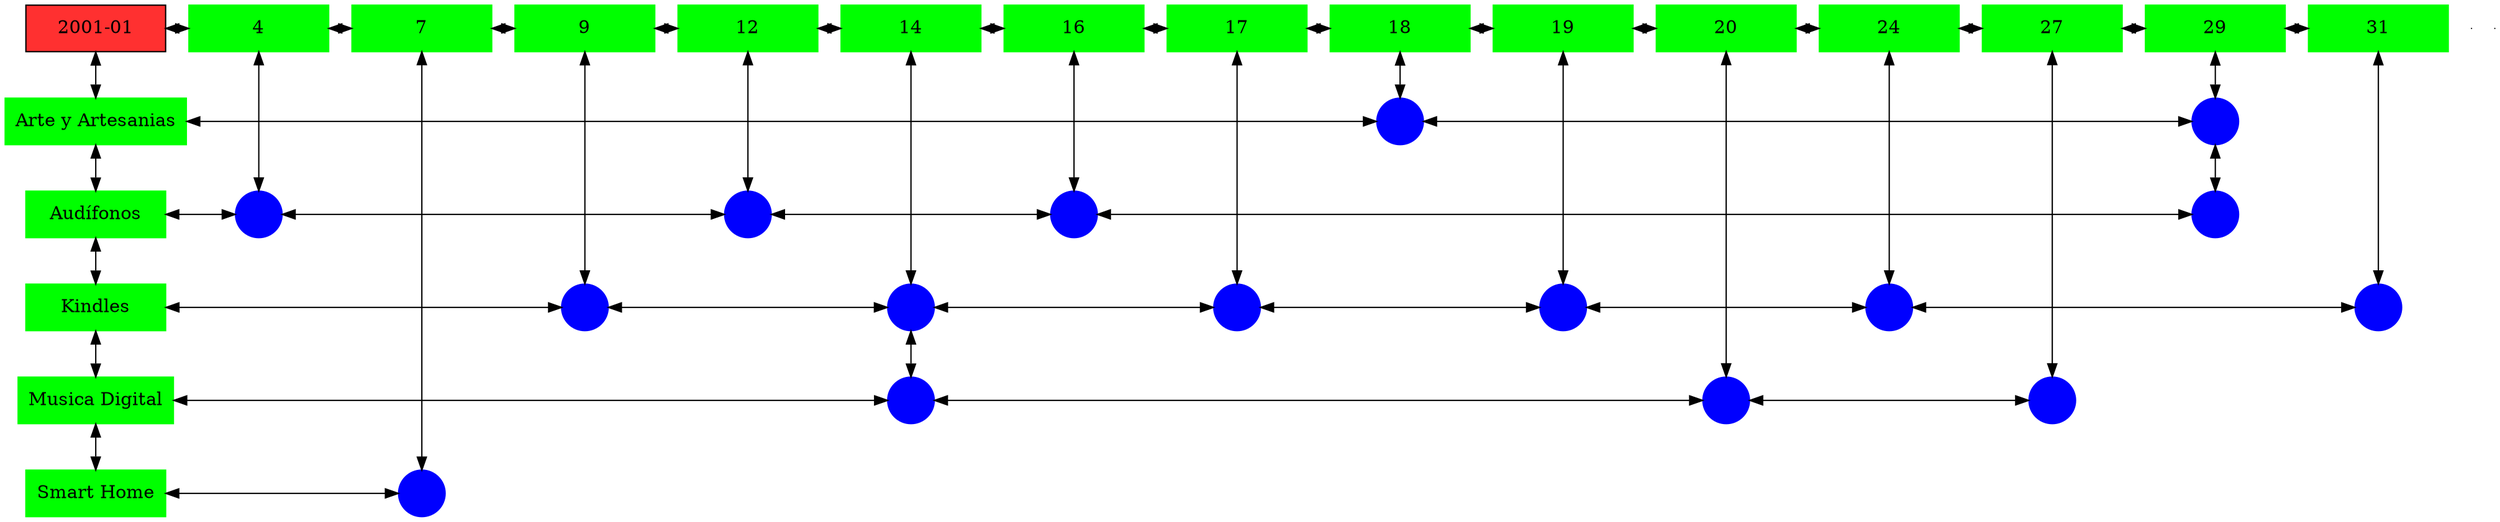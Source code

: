 digraph G{
node[shape="box"];
nodeMt[ label = "2001-01", width = 1.5, style = filled, fillcolor = firebrick1, group = 1 ];
e0[ shape = point, width = 0 ];
e1[ shape = point, width = 0 ];
node0xc001e3ea00[label="4",color=green,style =filled,width = 1.5 group=4];
nodeMt->node0xc001e3ea00[dir="both"];
{rank=same;nodeMt;node0xc001e3ea00;}
node0xc00209e5f0[label="7",color=green,style =filled,width = 1.5 group=7];
node0xc001e3ea00->node0xc00209e5f0[dir="both"];
{rank=same;node0xc001e3ea00;node0xc00209e5f0;}
node0xc001fa28c0[label="9",color=green,style =filled,width = 1.5 group=9];
node0xc00209e5f0->node0xc001fa28c0[dir="both"];
{rank=same;node0xc00209e5f0;node0xc001fa28c0;}
node0xc001efb400[label="12",color=green,style =filled,width = 1.5 group=12];
node0xc001fa28c0->node0xc001efb400[dir="both"];
{rank=same;node0xc001fa28c0;node0xc001efb400;}
node0xc00202e370[label="14",color=green,style =filled,width = 1.5 group=14];
node0xc001efb400->node0xc00202e370[dir="both"];
{rank=same;node0xc001efb400;node0xc00202e370;}
node0xc001f93720[label="16",color=green,style =filled,width = 1.5 group=16];
node0xc00202e370->node0xc001f93720[dir="both"];
{rank=same;node0xc00202e370;node0xc001f93720;}
node0xc001ff29b0[label="17",color=green,style =filled,width = 1.5 group=17];
node0xc001f93720->node0xc001ff29b0[dir="both"];
{rank=same;node0xc001f93720;node0xc001ff29b0;}
node0xc002285e50[label="18",color=green,style =filled,width = 1.5 group=18];
node0xc001ff29b0->node0xc002285e50[dir="both"];
{rank=same;node0xc001ff29b0;node0xc002285e50;}
node0xc001f66370[label="19",color=green,style =filled,width = 1.5 group=19];
node0xc002285e50->node0xc001f66370[dir="both"];
{rank=same;node0xc002285e50;node0xc001f66370;}
node0xc0020e03c0[label="20",color=green,style =filled,width = 1.5 group=20];
node0xc001f66370->node0xc0020e03c0[dir="both"];
{rank=same;node0xc001f66370;node0xc0020e03c0;}
node0xc002217d60[label="24",color=green,style =filled,width = 1.5 group=24];
node0xc0020e03c0->node0xc002217d60[dir="both"];
{rank=same;node0xc0020e03c0;node0xc002217d60;}
node0xc001edac80[label="27",color=green,style =filled,width = 1.5 group=27];
node0xc002217d60->node0xc001edac80[dir="both"];
{rank=same;node0xc002217d60;node0xc001edac80;}
node0xc002021720[label="29",color=green,style =filled,width = 1.5 group=29];
node0xc001edac80->node0xc002021720[dir="both"];
{rank=same;node0xc001edac80;node0xc002021720;}
node0xc001ea6e10[label="31",color=green,style =filled,width = 1.5 group=31];
node0xc002021720->node0xc001ea6e10[dir="both"];
{rank=same;node0xc002021720;node0xc001ea6e10;}
node0xc0020216d0[label="Arte y Artesanias",color=green,style =filled width = 1.5 group=1];
node0xc002287900[label="",color=blue,style =filled, width = 0.5 group=18 shape=circle];
node0xc0020216d0->node0xc002287900[dir="both"];
{rank=same;node0xc0020216d0;node0xc002287900;}
node0xc002027000[label="",color=blue,style =filled, width = 0.5 group=29 shape=circle];
node0xc002287900->node0xc002027000[dir="both"];
{rank=same;node0xc002027000;node0xc002287900;}
node0xc001e3e9b0[label="Audífonos",color=green,style =filled width = 1.5 group=1];
node0xc001e2b680[label="",color=blue,style =filled, width = 0.5 group=4 shape=circle];
node0xc001e3e9b0->node0xc001e2b680[dir="both"];
{rank=same;node0xc001e3e9b0;node0xc001e2b680;}
node0xc001f00000[label="",color=blue,style =filled, width = 0.5 group=12 shape=circle];
node0xc001e2b680->node0xc001f00000[dir="both"];
{rank=same;node0xc001f00000;node0xc001e2b680;}
node0xc001f98300[label="",color=blue,style =filled, width = 0.5 group=16 shape=circle];
node0xc001f00000->node0xc001f98300[dir="both"];
{rank=same;node0xc001f98300;node0xc001f00000;}
node0xc002184480[label="",color=blue,style =filled, width = 0.5 group=29 shape=circle];
node0xc001f98300->node0xc002184480[dir="both"];
{rank=same;node0xc002184480;node0xc001f98300;}
node0xc001ea6dc0[label="Kindles",color=green,style =filled width = 1.5 group=1];
node0xc001f98e80[label="",color=blue,style =filled, width = 0.5 group=9 shape=circle];
node0xc001ea6dc0->node0xc001f98e80[dir="both"];
{rank=same;node0xc001ea6dc0;node0xc001f98e80;}
node0xc002027900[label="",color=blue,style =filled, width = 0.5 group=14 shape=circle];
node0xc001f98e80->node0xc002027900[dir="both"];
{rank=same;node0xc002027900;node0xc001f98e80;}
node0xc001fddf00[label="",color=blue,style =filled, width = 0.5 group=17 shape=circle];
node0xc002027900->node0xc001fddf00[dir="both"];
{rank=same;node0xc001fddf00;node0xc002027900;}
node0xc001f5b880[label="",color=blue,style =filled, width = 0.5 group=19 shape=circle];
node0xc001fddf00->node0xc001f5b880[dir="both"];
{rank=same;node0xc001f5b880;node0xc001fddf00;}
node0xc002219080[label="",color=blue,style =filled, width = 0.5 group=24 shape=circle];
node0xc001f5b880->node0xc002219080[dir="both"];
{rank=same;node0xc002219080;node0xc001f5b880;}
node0xc001ea4900[label="",color=blue,style =filled, width = 0.5 group=31 shape=circle];
node0xc002219080->node0xc001ea4900[dir="both"];
{rank=same;node0xc001ea4900;node0xc002219080;}
node0xc001edac30[label="Musica Digital",color=green,style =filled width = 1.5 group=1];
node0xc00204c980[label="",color=blue,style =filled, width = 0.5 group=14 shape=circle];
node0xc001edac30->node0xc00204c980[dir="both"];
{rank=same;node0xc001edac30;node0xc00204c980;}
node0xc0020d9a00[label="",color=blue,style =filled, width = 0.5 group=20 shape=circle];
node0xc00204c980->node0xc0020d9a00[dir="both"];
{rank=same;node0xc0020d9a00;node0xc00204c980;}
node0xc001f12600[label="",color=blue,style =filled, width = 0.5 group=27 shape=circle];
node0xc0020d9a00->node0xc001f12600[dir="both"];
{rank=same;node0xc001f12600;node0xc0020d9a00;}
node0xc00209e5a0[label="Smart Home",color=green,style =filled width = 1.5 group=1];
node0xc00208da80[label="",color=blue,style =filled, width = 0.5 group=7 shape=circle];
node0xc00209e5a0->node0xc00208da80[dir="both"];
{rank=same;node0xc00209e5a0;node0xc00208da80;}
node0xc001e3ea00->node0xc001e2b680[dir="both"];
node0xc00209e5f0->node0xc00208da80[dir="both"];
node0xc001fa28c0->node0xc001f98e80[dir="both"];
node0xc001efb400->node0xc001f00000[dir="both"];
node0xc00202e370->node0xc002027900[dir="both"];
node0xc002027900->node0xc00204c980[dir="both"];
node0xc001f93720->node0xc001f98300[dir="both"];
node0xc001ff29b0->node0xc001fddf00[dir="both"];
node0xc002285e50->node0xc002287900[dir="both"];
node0xc001f66370->node0xc001f5b880[dir="both"];
node0xc0020e03c0->node0xc0020d9a00[dir="both"];
node0xc002217d60->node0xc002219080[dir="both"];
node0xc001edac80->node0xc001f12600[dir="both"];
node0xc002021720->node0xc002027000[dir="both"];
node0xc002027000->node0xc002184480[dir="both"];
node0xc001ea6e10->node0xc001ea4900[dir="both"];
nodeMt->node0xc0020216d0[dir="both"];
node0xc0020216d0->node0xc001e3e9b0[dir="both"];
node0xc001e3e9b0->node0xc001ea6dc0[dir="both"];
node0xc001ea6dc0->node0xc001edac30[dir="both"];
node0xc001edac30->node0xc00209e5a0[dir="both"];
}
